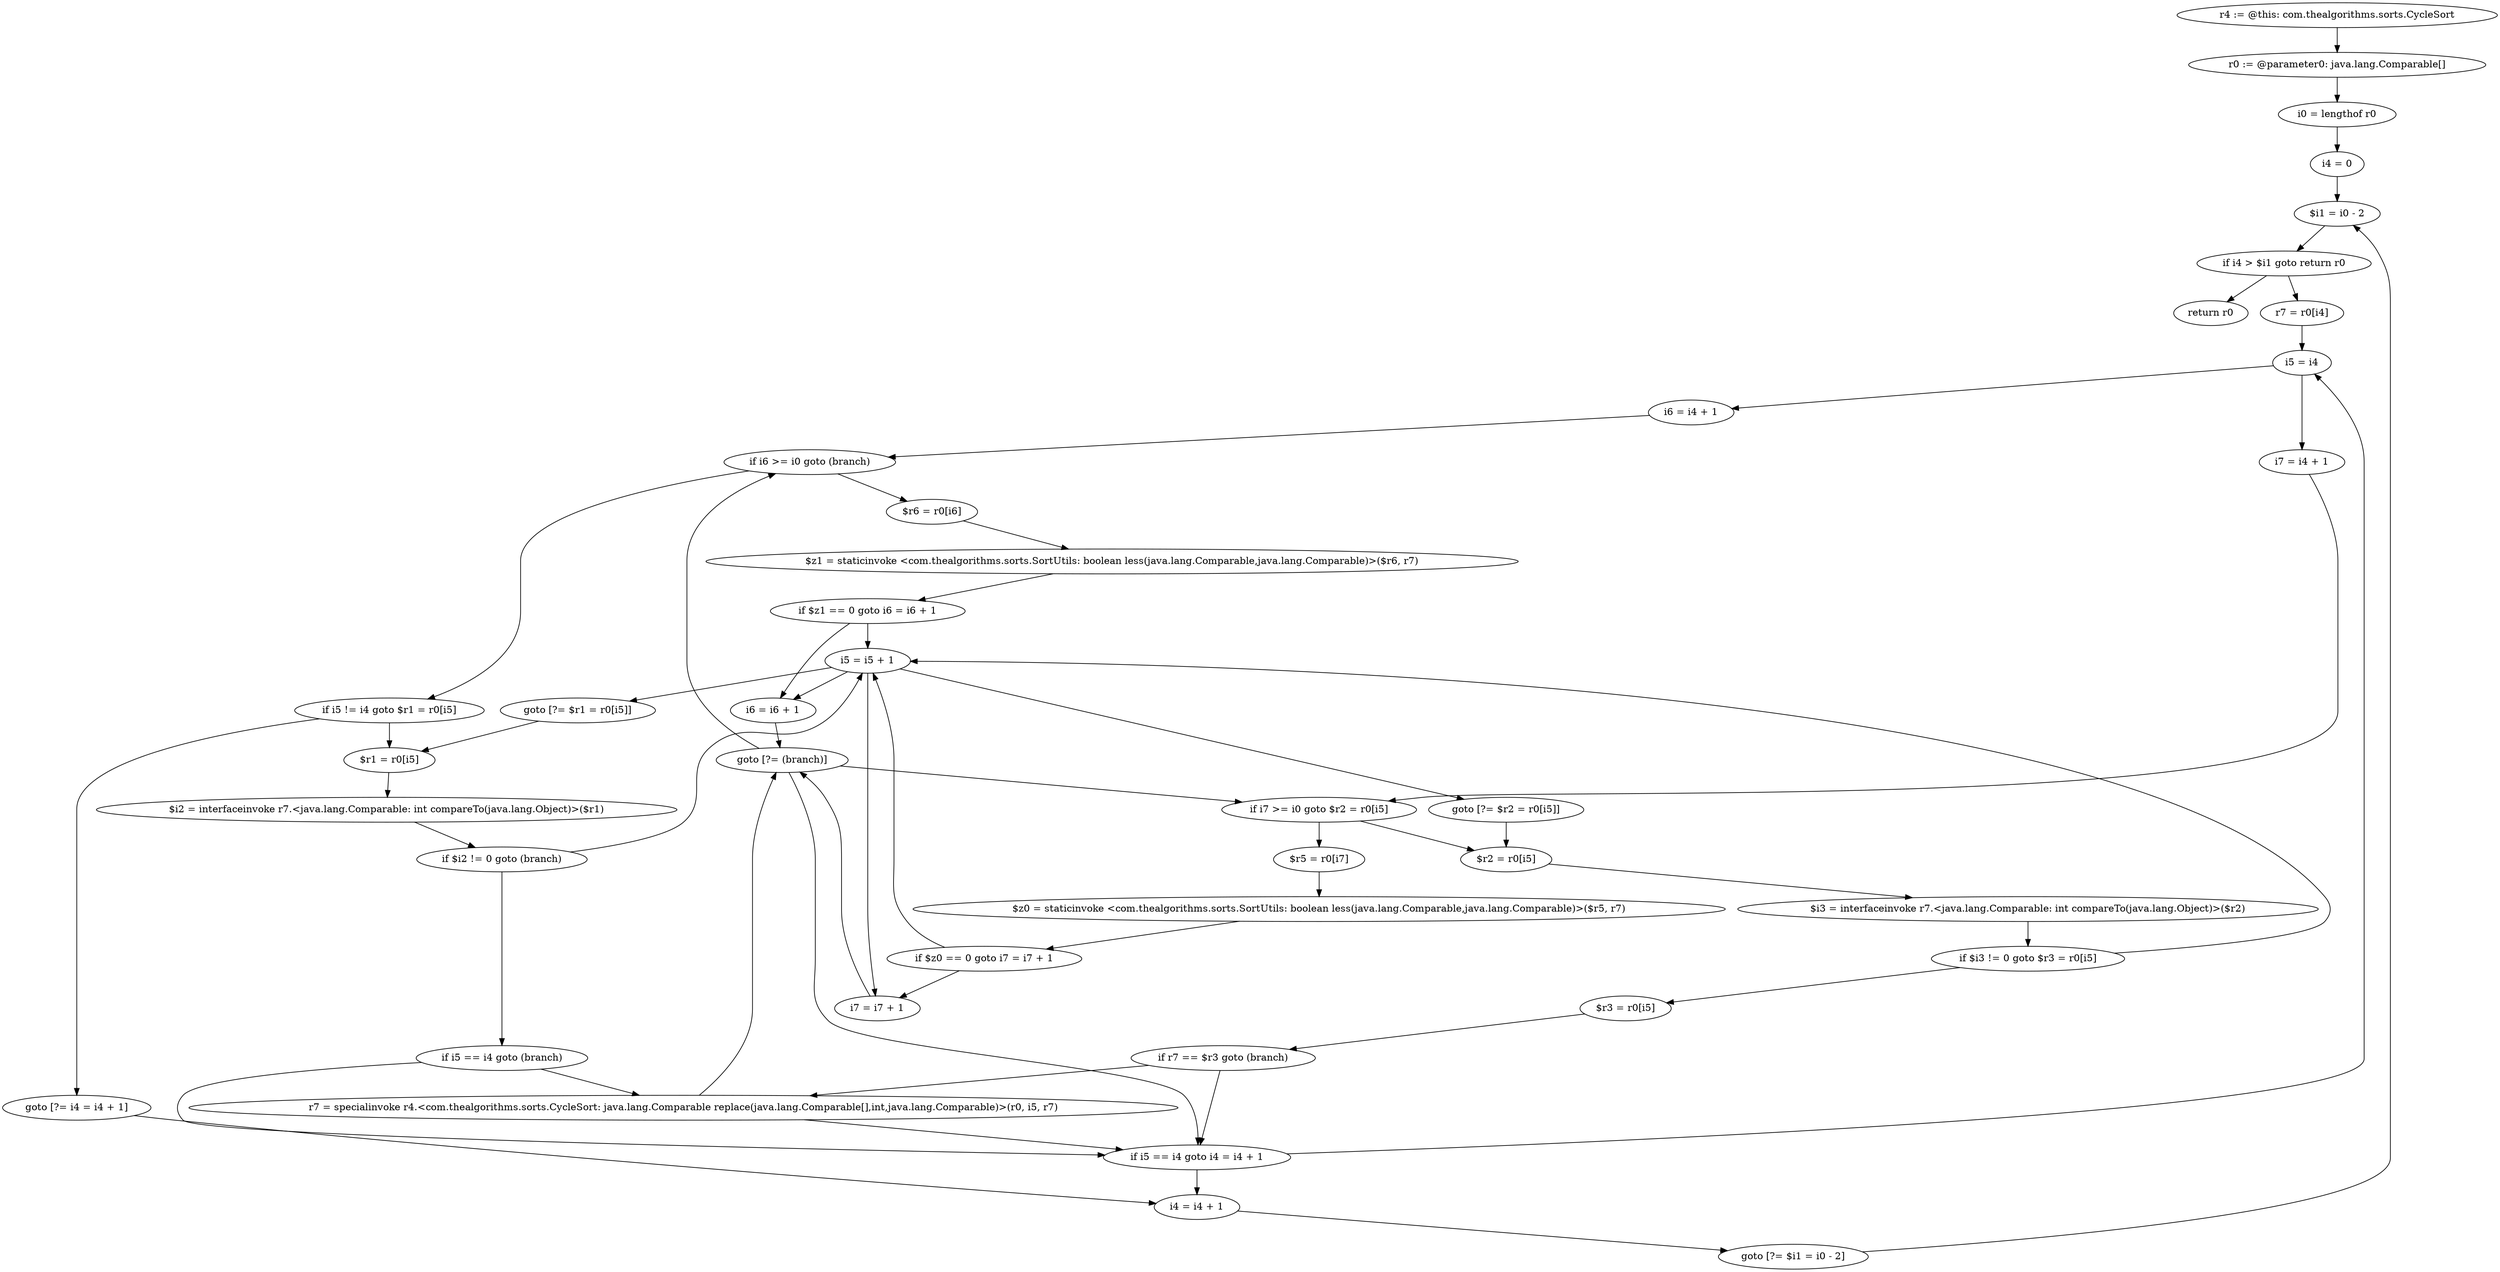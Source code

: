 digraph "unitGraph" {
    "r4 := @this: com.thealgorithms.sorts.CycleSort"
    "r0 := @parameter0: java.lang.Comparable[]"
    "i0 = lengthof r0"
    "i4 = 0"
    "$i1 = i0 - 2"
    "if i4 > $i1 goto return r0"
    "r7 = r0[i4]"
    "i5 = i4"
    "i6 = i4 + 1"
    "if i6 >= i0 goto (branch)"
    "$r6 = r0[i6]"
    "$z1 = staticinvoke <com.thealgorithms.sorts.SortUtils: boolean less(java.lang.Comparable,java.lang.Comparable)>($r6, r7)"
    "if $z1 == 0 goto i6 = i6 + 1"
    "i5 = i5 + 1"
    "i6 = i6 + 1"
    "goto [?= (branch)]"
    "if i5 != i4 goto $r1 = r0[i5]"
    "goto [?= i4 = i4 + 1]"
    "$r1 = r0[i5]"
    "$i2 = interfaceinvoke r7.<java.lang.Comparable: int compareTo(java.lang.Object)>($r1)"
    "if $i2 != 0 goto (branch)"
    "goto [?= $r1 = r0[i5]]"
    "if i5 == i4 goto (branch)"
    "r7 = specialinvoke r4.<com.thealgorithms.sorts.CycleSort: java.lang.Comparable replace(java.lang.Comparable[],int,java.lang.Comparable)>(r0, i5, r7)"
    "if i5 == i4 goto i4 = i4 + 1"
    "i7 = i4 + 1"
    "if i7 >= i0 goto $r2 = r0[i5]"
    "$r5 = r0[i7]"
    "$z0 = staticinvoke <com.thealgorithms.sorts.SortUtils: boolean less(java.lang.Comparable,java.lang.Comparable)>($r5, r7)"
    "if $z0 == 0 goto i7 = i7 + 1"
    "i7 = i7 + 1"
    "$r2 = r0[i5]"
    "$i3 = interfaceinvoke r7.<java.lang.Comparable: int compareTo(java.lang.Object)>($r2)"
    "if $i3 != 0 goto $r3 = r0[i5]"
    "goto [?= $r2 = r0[i5]]"
    "$r3 = r0[i5]"
    "if r7 == $r3 goto (branch)"
    "i4 = i4 + 1"
    "goto [?= $i1 = i0 - 2]"
    "return r0"
    "r4 := @this: com.thealgorithms.sorts.CycleSort"->"r0 := @parameter0: java.lang.Comparable[]";
    "r0 := @parameter0: java.lang.Comparable[]"->"i0 = lengthof r0";
    "i0 = lengthof r0"->"i4 = 0";
    "i4 = 0"->"$i1 = i0 - 2";
    "$i1 = i0 - 2"->"if i4 > $i1 goto return r0";
    "if i4 > $i1 goto return r0"->"r7 = r0[i4]";
    "if i4 > $i1 goto return r0"->"return r0";
    "r7 = r0[i4]"->"i5 = i4";
    "i5 = i4"->"i6 = i4 + 1";
    "i6 = i4 + 1"->"if i6 >= i0 goto (branch)";
    "if i6 >= i0 goto (branch)"->"$r6 = r0[i6]";
    "if i6 >= i0 goto (branch)"->"if i5 != i4 goto $r1 = r0[i5]";
    "$r6 = r0[i6]"->"$z1 = staticinvoke <com.thealgorithms.sorts.SortUtils: boolean less(java.lang.Comparable,java.lang.Comparable)>($r6, r7)";
    "$z1 = staticinvoke <com.thealgorithms.sorts.SortUtils: boolean less(java.lang.Comparable,java.lang.Comparable)>($r6, r7)"->"if $z1 == 0 goto i6 = i6 + 1";
    "if $z1 == 0 goto i6 = i6 + 1"->"i5 = i5 + 1";
    "if $z1 == 0 goto i6 = i6 + 1"->"i6 = i6 + 1";
    "i5 = i5 + 1"->"i6 = i6 + 1";
    "i6 = i6 + 1"->"goto [?= (branch)]";
    "goto [?= (branch)]"->"if i6 >= i0 goto (branch)";
    "if i5 != i4 goto $r1 = r0[i5]"->"goto [?= i4 = i4 + 1]";
    "if i5 != i4 goto $r1 = r0[i5]"->"$r1 = r0[i5]";
    "goto [?= i4 = i4 + 1]"->"i4 = i4 + 1";
    "$r1 = r0[i5]"->"$i2 = interfaceinvoke r7.<java.lang.Comparable: int compareTo(java.lang.Object)>($r1)";
    "$i2 = interfaceinvoke r7.<java.lang.Comparable: int compareTo(java.lang.Object)>($r1)"->"if $i2 != 0 goto (branch)";
    "if $i2 != 0 goto (branch)"->"i5 = i5 + 1";
    "if $i2 != 0 goto (branch)"->"if i5 == i4 goto (branch)";
    "i5 = i5 + 1"->"goto [?= $r1 = r0[i5]]";
    "goto [?= $r1 = r0[i5]]"->"$r1 = r0[i5]";
    "if i5 == i4 goto (branch)"->"r7 = specialinvoke r4.<com.thealgorithms.sorts.CycleSort: java.lang.Comparable replace(java.lang.Comparable[],int,java.lang.Comparable)>(r0, i5, r7)";
    "if i5 == i4 goto (branch)"->"if i5 == i4 goto i4 = i4 + 1";
    "r7 = specialinvoke r4.<com.thealgorithms.sorts.CycleSort: java.lang.Comparable replace(java.lang.Comparable[],int,java.lang.Comparable)>(r0, i5, r7)"->"if i5 == i4 goto i4 = i4 + 1";
    "if i5 == i4 goto i4 = i4 + 1"->"i5 = i4";
    "if i5 == i4 goto i4 = i4 + 1"->"i4 = i4 + 1";
    "i5 = i4"->"i7 = i4 + 1";
    "i7 = i4 + 1"->"if i7 >= i0 goto $r2 = r0[i5]";
    "if i7 >= i0 goto $r2 = r0[i5]"->"$r5 = r0[i7]";
    "if i7 >= i0 goto $r2 = r0[i5]"->"$r2 = r0[i5]";
    "$r5 = r0[i7]"->"$z0 = staticinvoke <com.thealgorithms.sorts.SortUtils: boolean less(java.lang.Comparable,java.lang.Comparable)>($r5, r7)";
    "$z0 = staticinvoke <com.thealgorithms.sorts.SortUtils: boolean less(java.lang.Comparable,java.lang.Comparable)>($r5, r7)"->"if $z0 == 0 goto i7 = i7 + 1";
    "if $z0 == 0 goto i7 = i7 + 1"->"i5 = i5 + 1";
    "if $z0 == 0 goto i7 = i7 + 1"->"i7 = i7 + 1";
    "i5 = i5 + 1"->"i7 = i7 + 1";
    "i7 = i7 + 1"->"goto [?= (branch)]";
    "goto [?= (branch)]"->"if i7 >= i0 goto $r2 = r0[i5]";
    "$r2 = r0[i5]"->"$i3 = interfaceinvoke r7.<java.lang.Comparable: int compareTo(java.lang.Object)>($r2)";
    "$i3 = interfaceinvoke r7.<java.lang.Comparable: int compareTo(java.lang.Object)>($r2)"->"if $i3 != 0 goto $r3 = r0[i5]";
    "if $i3 != 0 goto $r3 = r0[i5]"->"i5 = i5 + 1";
    "if $i3 != 0 goto $r3 = r0[i5]"->"$r3 = r0[i5]";
    "i5 = i5 + 1"->"goto [?= $r2 = r0[i5]]";
    "goto [?= $r2 = r0[i5]]"->"$r2 = r0[i5]";
    "$r3 = r0[i5]"->"if r7 == $r3 goto (branch)";
    "if r7 == $r3 goto (branch)"->"r7 = specialinvoke r4.<com.thealgorithms.sorts.CycleSort: java.lang.Comparable replace(java.lang.Comparable[],int,java.lang.Comparable)>(r0, i5, r7)";
    "if r7 == $r3 goto (branch)"->"if i5 == i4 goto i4 = i4 + 1";
    "r7 = specialinvoke r4.<com.thealgorithms.sorts.CycleSort: java.lang.Comparable replace(java.lang.Comparable[],int,java.lang.Comparable)>(r0, i5, r7)"->"goto [?= (branch)]";
    "goto [?= (branch)]"->"if i5 == i4 goto i4 = i4 + 1";
    "i4 = i4 + 1"->"goto [?= $i1 = i0 - 2]";
    "goto [?= $i1 = i0 - 2]"->"$i1 = i0 - 2";
}

